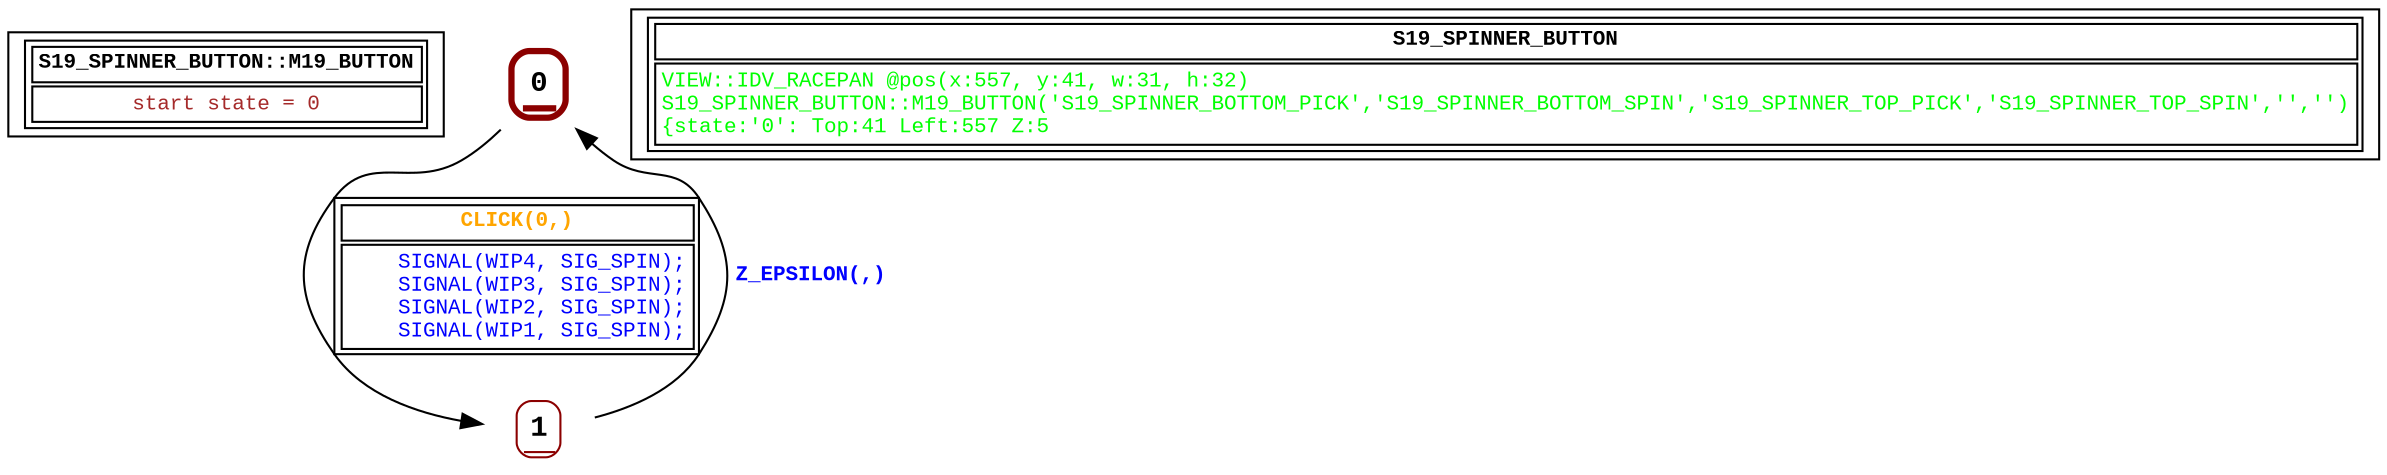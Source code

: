 digraph Automaton {
 fontname="Courier New"
	node [shape=oval, fontname="Courier New"];
	filename[shape = record, fontsize=10, label=< <table border="1"><tr><td><b>S19_SPINNER_BUTTON::M19_BUTTON<br align="left"/></b></td></tr>
<tr><td><font point-size="10" color ="brown">start state = 0<br align="left"/></font></td></tr></table>>
];
	0[shape = none, fontsize=14, label=< <table border="3" color="darkred" style="rounded"><tr><td sides="b"><b>0<br align="left"/></b></td></tr>
</table>>];
"0" -> "1" [fontcolor=orange,fontsize=10,fontname="Courier New", label=< <table border="1"><tr><td><b>CLICK(0,)<br align="left"/></b></td></tr>
<tr><td><font point-size="10" color ="blue">    SIGNAL(WIP4, SIG_SPIN);<br align="left"/>    SIGNAL(WIP3, SIG_SPIN);<br align="left"/>    SIGNAL(WIP2, SIG_SPIN);<br align="left"/>    SIGNAL(WIP1, SIG_SPIN);<br align="left"/></font></td></tr></table>>
];
	1[shape = none, fontsize=14, label=< <table border="1" color="darkred" style="rounded"><tr><td sides="b"><b>1<br align="left"/></b></td></tr>
</table>>];
"1" -> "0" [fontcolor=blue,fontsize=10,fontname="Courier New", label=< <table border="0"><tr><td><b>Z_EPSILON(,)<br align="left"/></b></td></tr>
</table>>
];
	status[shape = record, fontsize=10, label=< <table border="1"><tr><td><b>S19_SPINNER_BUTTON<br align="left"/></b></td></tr>
<tr><td><font point-size="10" color ="green">VIEW::IDV_RACEPAN @pos(x:557, y:41, w:31, h:32)<br align="left"/>S19_SPINNER_BUTTON::M19_BUTTON(&apos;S19_SPINNER_BOTTOM_PICK&apos;,&apos;S19_SPINNER_BOTTOM_SPIN&apos;,&apos;S19_SPINNER_TOP_PICK&apos;,&apos;S19_SPINNER_TOP_SPIN&apos;,&apos;&apos;,&apos;&apos;)<br align="left"/>			&#123;state:&apos;0&apos;: Top:41 Left:557 Z:5<br align="left"/></font></td></tr></table>>
];
}
